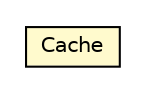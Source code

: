 #!/usr/local/bin/dot
#
# Class diagram 
# Generated by UMLGraph version 5.4 (http://www.umlgraph.org/)
#

digraph G {
	edge [fontname="Helvetica",fontsize=10,labelfontname="Helvetica",labelfontsize=10];
	node [fontname="Helvetica",fontsize=10,shape=plaintext];
	nodesep=0.25;
	ranksep=0.5;
	// hu.sch.kfc.client.cache.Cache
	c2377 [label=<<table title="hu.sch.kfc.client.cache.Cache" border="0" cellborder="1" cellspacing="0" cellpadding="2" port="p" bgcolor="lemonChiffon" href="./Cache.html">
		<tr><td><table border="0" cellspacing="0" cellpadding="1">
<tr><td align="center" balign="center"> Cache </td></tr>
		</table></td></tr>
		</table>>, URL="./Cache.html", fontname="Helvetica", fontcolor="black", fontsize=10.0];
}

